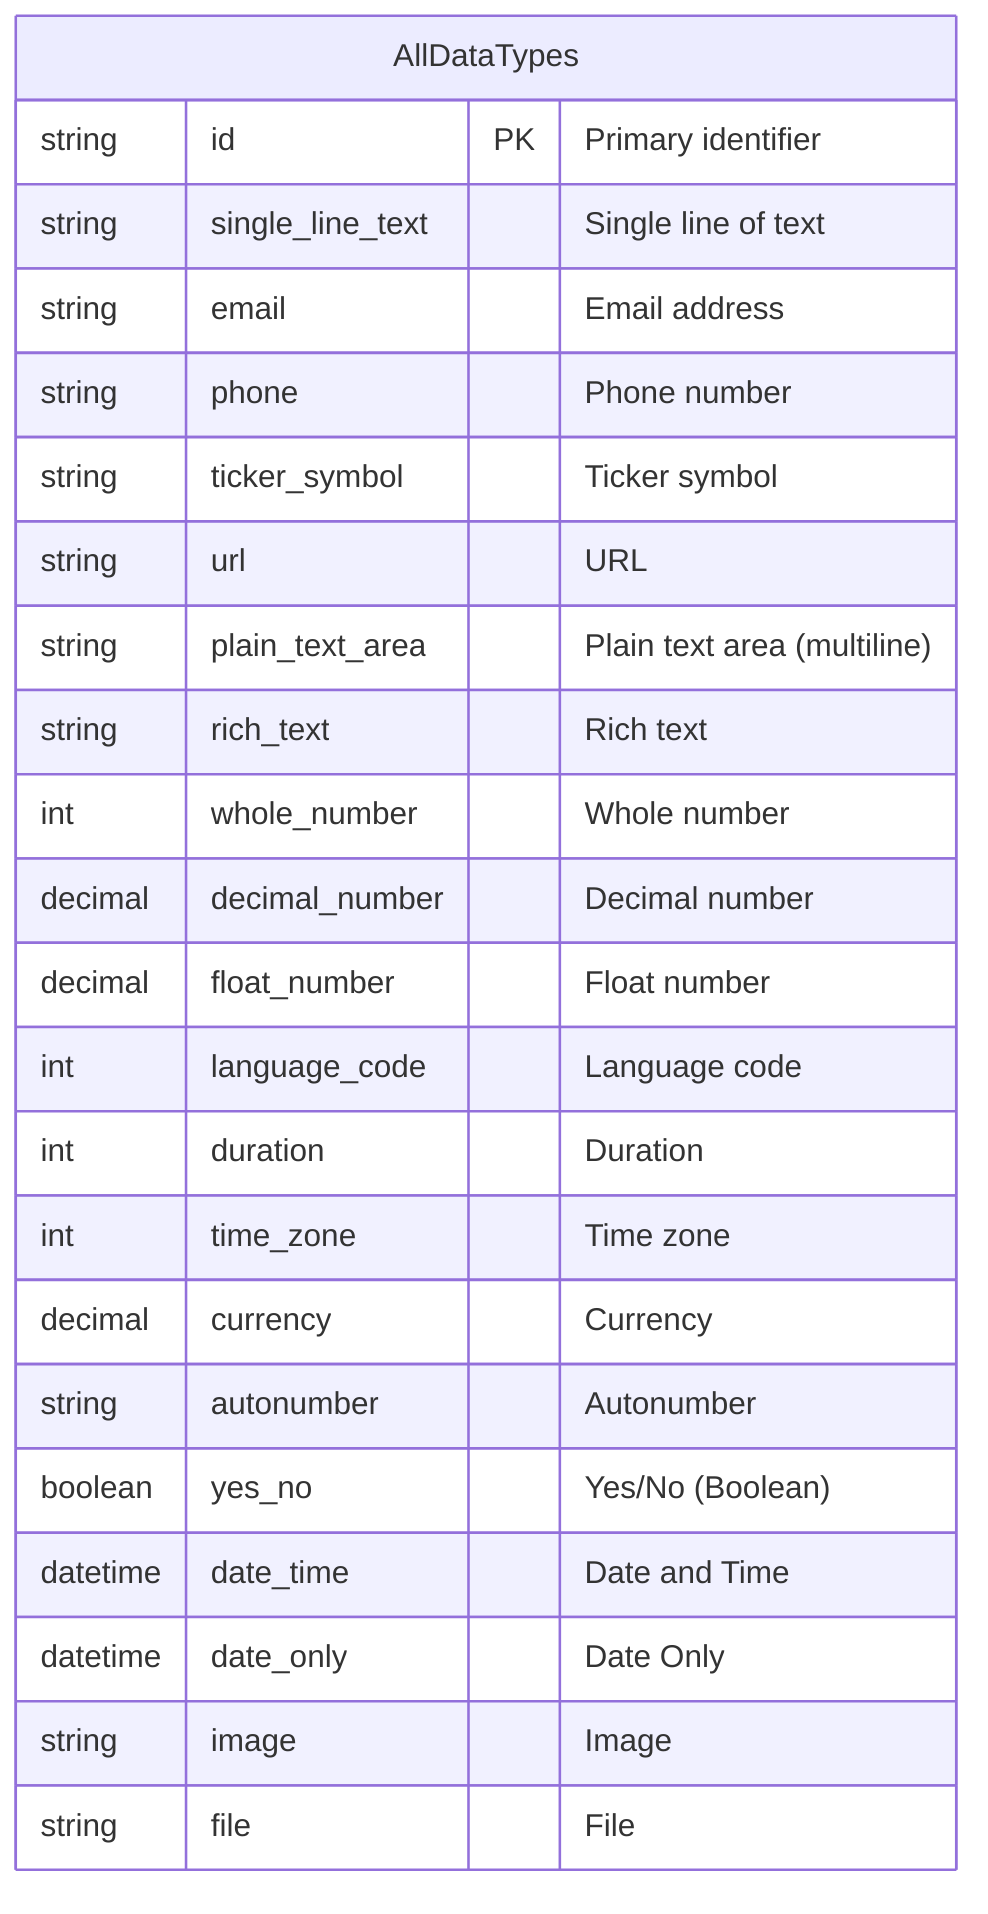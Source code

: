 erDiagram
    AllDataTypes {
        string id PK "Primary identifier"
        string single_line_text "Single line of text"
        string email "Email address"
        string phone "Phone number"
        string ticker_symbol "Ticker symbol"
        string url "URL"
        string plain_text_area "Plain text area (multiline)"
        string rich_text "Rich text"
        int whole_number "Whole number"
        decimal decimal_number "Decimal number"
        decimal float_number "Float number"
        int language_code "Language code"
        int duration "Duration"
        int time_zone "Time zone"
        decimal currency "Currency"
        string autonumber "Autonumber"
        boolean yes_no "Yes/No (Boolean)"
        datetime date_time "Date and Time"
        datetime date_only "Date Only"
        string image "Image"
        string file "File"
    }